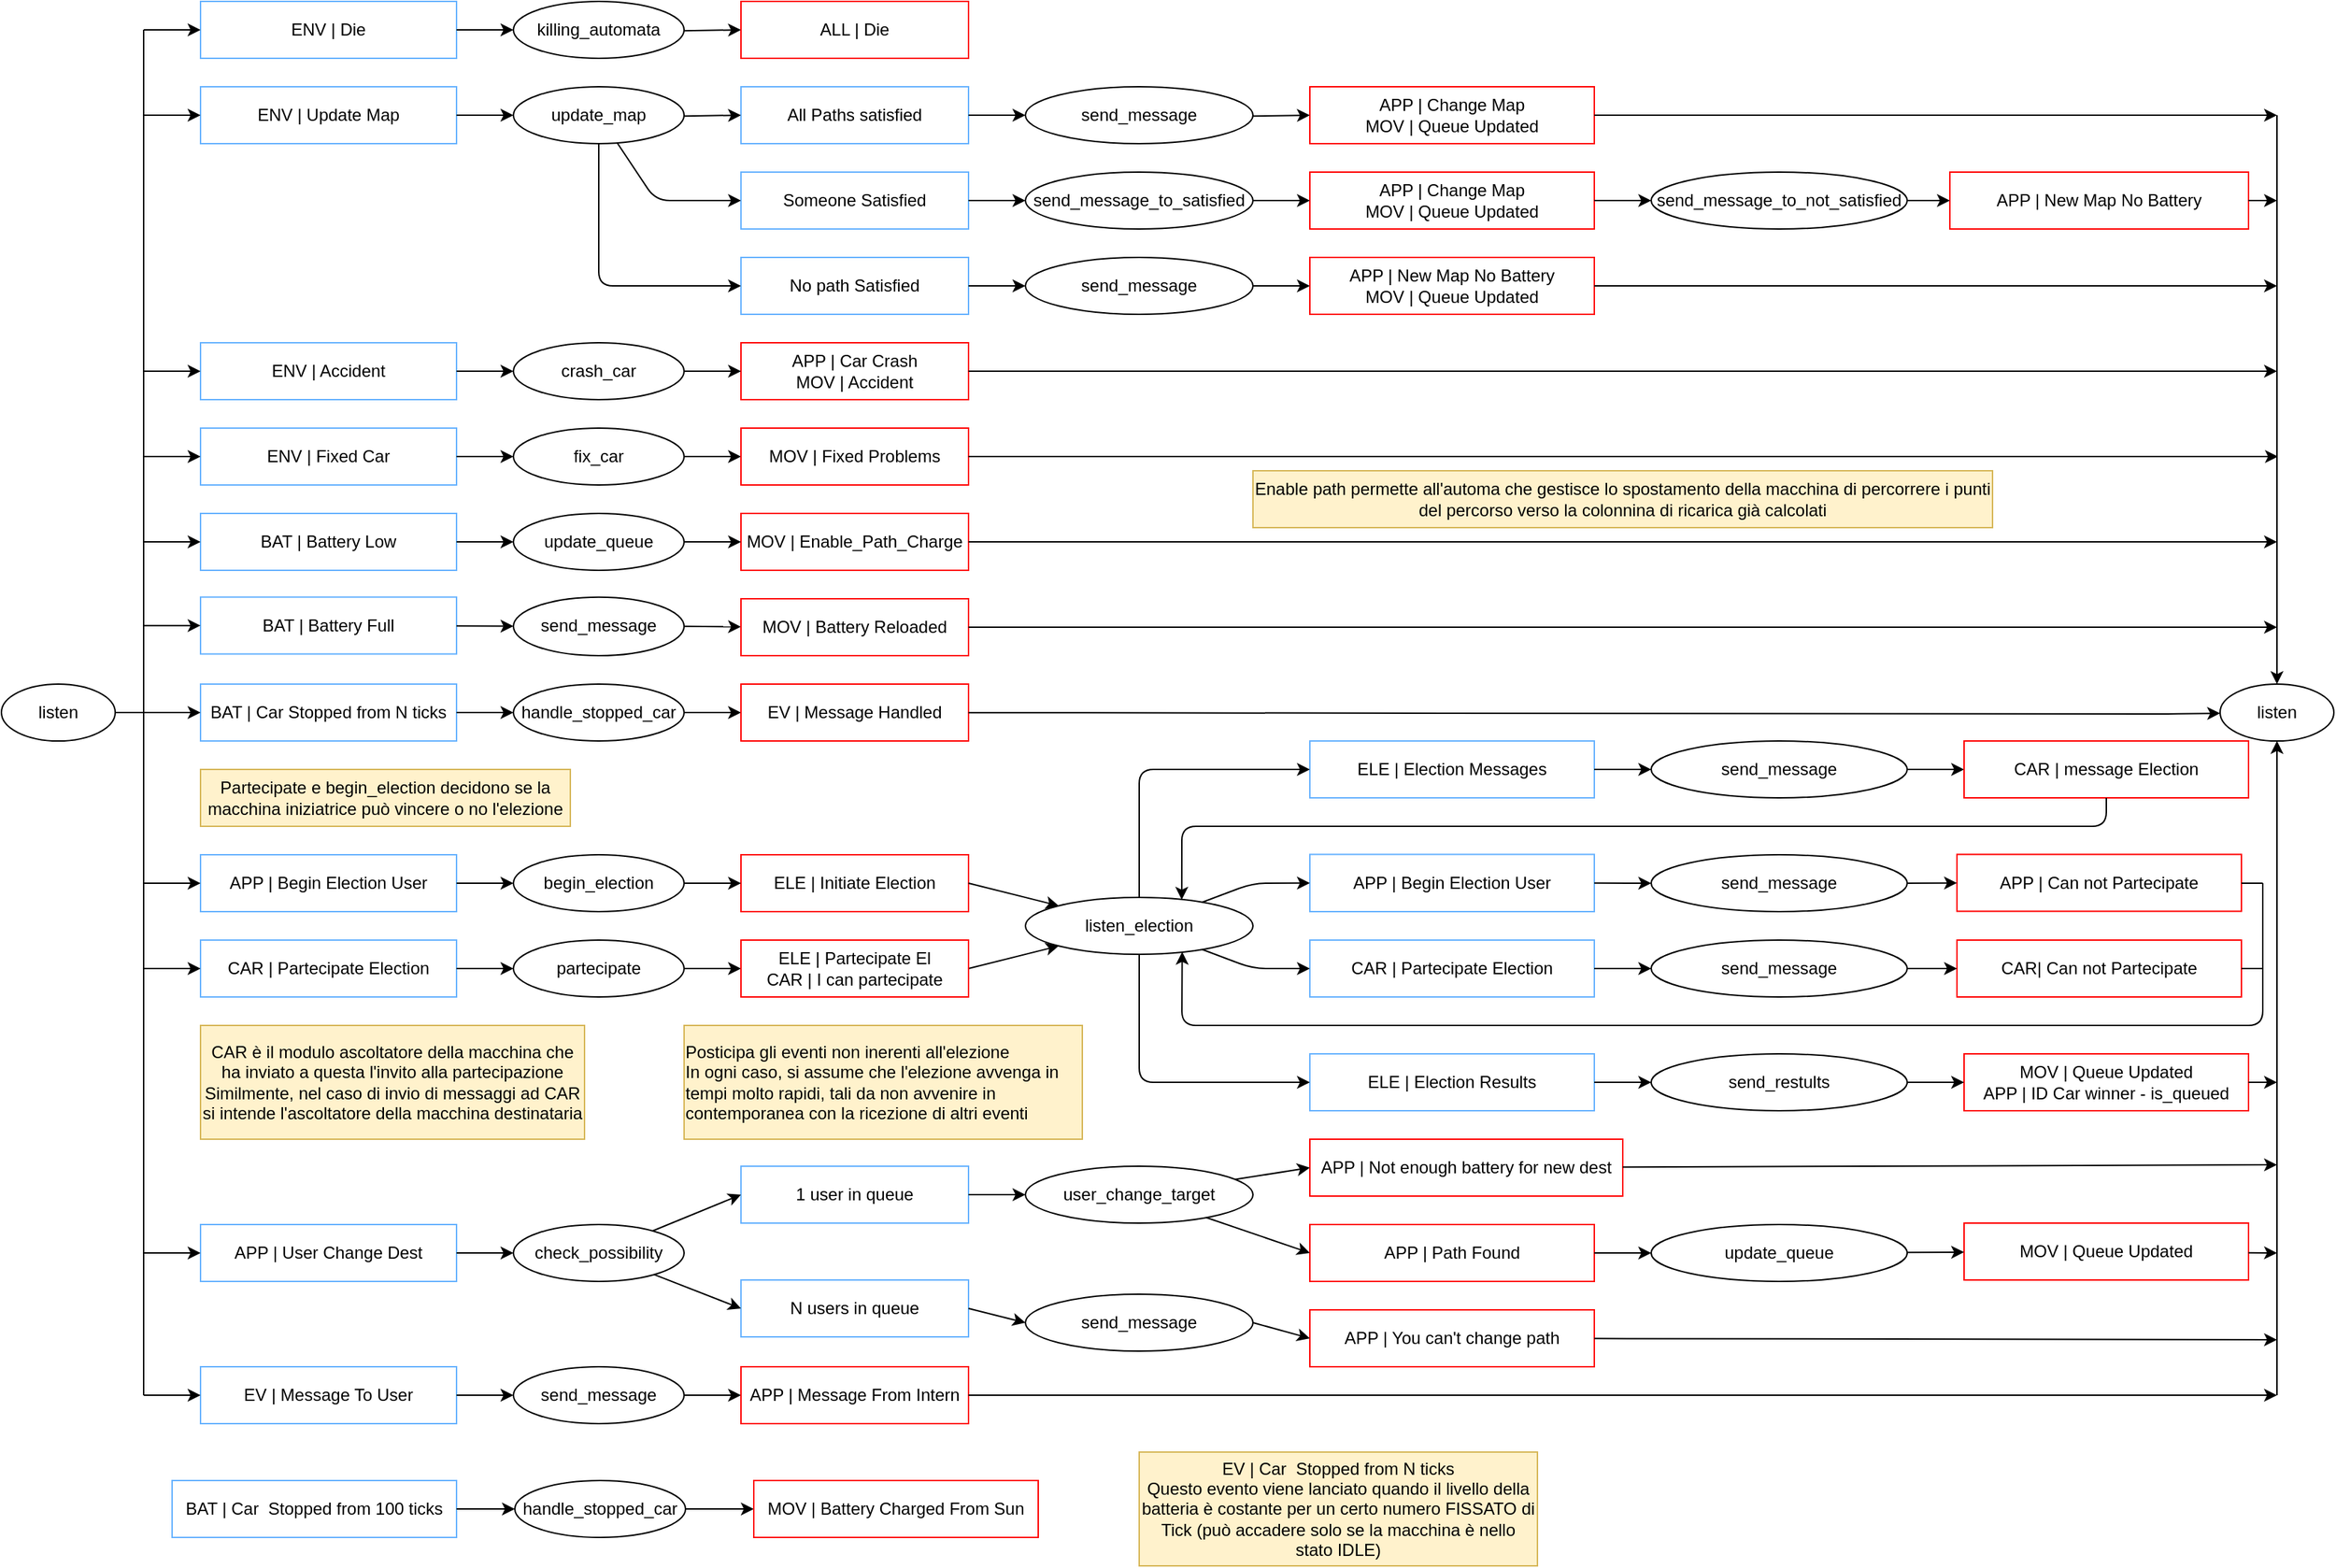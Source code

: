 <mxfile version="12.9.3" type="device"><diagram id="f3ACA4opcLumSq6TaHTf" name="Page-1"><mxGraphModel dx="1422" dy="-347" grid="1" gridSize="10" guides="1" tooltips="1" connect="1" arrows="1" fold="1" page="1" pageScale="1" pageWidth="827" pageHeight="1169" math="0" shadow="0"><root><mxCell id="0"/><mxCell id="1" parent="0"/><mxCell id="0bOw-w-7Zxiew7YeYlX0-1" value="ENV | Die" style="rounded=0;whiteSpace=wrap;html=1;strokeColor=#66B2FF;fillColor=none;" parent="1" vertex="1"><mxGeometry x="140" y="1200" width="180" height="40" as="geometry"/></mxCell><mxCell id="0bOw-w-7Zxiew7YeYlX0-2" value="APP | User Change Dest" style="rounded=0;whiteSpace=wrap;html=1;strokeColor=#66B2FF;fillColor=none;" parent="1" vertex="1"><mxGeometry x="140" y="2060" width="180" height="40" as="geometry"/></mxCell><mxCell id="0bOw-w-7Zxiew7YeYlX0-3" value="ENV&amp;nbsp;| Accident" style="rounded=0;whiteSpace=wrap;html=1;strokeColor=#66B2FF;fillColor=none;" parent="1" vertex="1"><mxGeometry x="140" y="1440" width="180" height="40" as="geometry"/></mxCell><mxCell id="0bOw-w-7Zxiew7YeYlX0-4" value="BAT | Battery Low" style="rounded=0;whiteSpace=wrap;html=1;strokeColor=#66B2FF;fillColor=none;" parent="1" vertex="1"><mxGeometry x="140" y="1560" width="180" height="40" as="geometry"/></mxCell><mxCell id="0bOw-w-7Zxiew7YeYlX0-5" value="BAT | Battery Full" style="rounded=0;whiteSpace=wrap;html=1;strokeColor=#66B2FF;fillColor=none;" parent="1" vertex="1"><mxGeometry x="140" y="1618.82" width="180" height="40" as="geometry"/></mxCell><mxCell id="0bOw-w-7Zxiew7YeYlX0-6" value="ENV | Update Map" style="rounded=0;whiteSpace=wrap;html=1;strokeColor=#66B2FF;fillColor=none;" parent="1" vertex="1"><mxGeometry x="140" y="1260" width="180" height="40" as="geometry"/></mxCell><mxCell id="0bOw-w-7Zxiew7YeYlX0-7" value="APP | Begin Election User" style="rounded=0;whiteSpace=wrap;html=1;strokeColor=#66B2FF;fillColor=none;" parent="1" vertex="1"><mxGeometry x="140" y="1800" width="180" height="40" as="geometry"/></mxCell><mxCell id="0bOw-w-7Zxiew7YeYlX0-8" value="CAR | Partecipate Election" style="rounded=0;whiteSpace=wrap;html=1;strokeColor=#66B2FF;fillColor=none;" parent="1" vertex="1"><mxGeometry x="140" y="1860" width="180" height="40" as="geometry"/></mxCell><mxCell id="0bOw-w-7Zxiew7YeYlX0-9" value="BAT | Car Stopped from N ticks" style="rounded=0;whiteSpace=wrap;html=1;strokeColor=#66B2FF;fillColor=none;align=center;" parent="1" vertex="1"><mxGeometry x="140" y="1680" width="180" height="40" as="geometry"/></mxCell><mxCell id="0bOw-w-7Zxiew7YeYlX0-10" value="ENV | Fixed Car" style="rounded=0;whiteSpace=wrap;html=1;strokeColor=#66B2FF;fillColor=none;" parent="1" vertex="1"><mxGeometry x="140" y="1500" width="180" height="40" as="geometry"/></mxCell><mxCell id="0bOw-w-7Zxiew7YeYlX0-11" value="EV | Message To User" style="rounded=0;whiteSpace=wrap;html=1;strokeColor=#66B2FF;fillColor=none;" parent="1" vertex="1"><mxGeometry x="140" y="2160" width="180" height="40" as="geometry"/></mxCell><mxCell id="0bOw-w-7Zxiew7YeYlX0-12" value="killing_automata" style="ellipse;whiteSpace=wrap;html=1;" parent="1" vertex="1"><mxGeometry x="360" y="1200" width="120" height="40" as="geometry"/></mxCell><mxCell id="0bOw-w-7Zxiew7YeYlX0-13" value="" style="endArrow=classic;html=1;" parent="1" source="0bOw-w-7Zxiew7YeYlX0-12" target="0bOw-w-7Zxiew7YeYlX0-14" edge="1"><mxGeometry width="50" height="50" relative="1" as="geometry"><mxPoint x="520" y="1075" as="sourcePoint"/><mxPoint x="557" y="1045" as="targetPoint"/></mxGeometry></mxCell><mxCell id="0bOw-w-7Zxiew7YeYlX0-14" value="ALL | Die" style="rounded=0;whiteSpace=wrap;html=1;strokeColor=#FF0000;fillColor=none;" parent="1" vertex="1"><mxGeometry x="520" y="1200" width="160" height="40" as="geometry"/></mxCell><mxCell id="0bOw-w-7Zxiew7YeYlX0-15" value="listen" style="ellipse;whiteSpace=wrap;html=1;" parent="1" vertex="1"><mxGeometry y="1680" width="80" height="40" as="geometry"/></mxCell><mxCell id="0bOw-w-7Zxiew7YeYlX0-16" value="" style="endArrow=none;html=1;" parent="1" edge="1"><mxGeometry width="50" height="50" relative="1" as="geometry"><mxPoint x="100" y="2180" as="sourcePoint"/><mxPoint x="100" y="1220" as="targetPoint"/></mxGeometry></mxCell><mxCell id="0bOw-w-7Zxiew7YeYlX0-17" value="" style="endArrow=none;html=1;" parent="1" source="0bOw-w-7Zxiew7YeYlX0-15" edge="1"><mxGeometry width="50" height="50" relative="1" as="geometry"><mxPoint x="90" y="1616" as="sourcePoint"/><mxPoint x="100" y="1700" as="targetPoint"/></mxGeometry></mxCell><mxCell id="0bOw-w-7Zxiew7YeYlX0-18" value="" style="endArrow=classic;html=1;entryX=0;entryY=0.5;entryDx=0;entryDy=0;" parent="1" target="0bOw-w-7Zxiew7YeYlX0-1" edge="1"><mxGeometry width="50" height="50" relative="1" as="geometry"><mxPoint x="100" y="1220" as="sourcePoint"/><mxPoint x="120" y="1170" as="targetPoint"/></mxGeometry></mxCell><mxCell id="0bOw-w-7Zxiew7YeYlX0-19" value="" style="endArrow=classic;html=1;entryX=0;entryY=0.5;entryDx=0;entryDy=0;" parent="1" target="0bOw-w-7Zxiew7YeYlX0-6" edge="1"><mxGeometry width="50" height="50" relative="1" as="geometry"><mxPoint x="100" y="1280" as="sourcePoint"/><mxPoint x="30" y="1290" as="targetPoint"/></mxGeometry></mxCell><mxCell id="0bOw-w-7Zxiew7YeYlX0-20" value="" style="endArrow=classic;html=1;entryX=0;entryY=0.5;entryDx=0;entryDy=0;" parent="1" target="0bOw-w-7Zxiew7YeYlX0-3" edge="1"><mxGeometry width="50" height="50" relative="1" as="geometry"><mxPoint x="100" y="1460" as="sourcePoint"/><mxPoint x="80" y="1490" as="targetPoint"/></mxGeometry></mxCell><mxCell id="0bOw-w-7Zxiew7YeYlX0-21" value="" style="endArrow=classic;html=1;entryX=0;entryY=0.5;entryDx=0;entryDy=0;" parent="1" target="0bOw-w-7Zxiew7YeYlX0-10" edge="1"><mxGeometry width="50" height="50" relative="1" as="geometry"><mxPoint x="100" y="1520" as="sourcePoint"/><mxPoint x="90" y="1510" as="targetPoint"/></mxGeometry></mxCell><mxCell id="0bOw-w-7Zxiew7YeYlX0-22" value="" style="endArrow=classic;html=1;entryX=0;entryY=0.5;entryDx=0;entryDy=0;" parent="1" target="0bOw-w-7Zxiew7YeYlX0-4" edge="1"><mxGeometry width="50" height="50" relative="1" as="geometry"><mxPoint x="100" y="1580" as="sourcePoint"/><mxPoint x="90" y="1550" as="targetPoint"/></mxGeometry></mxCell><mxCell id="0bOw-w-7Zxiew7YeYlX0-23" value="" style="endArrow=classic;html=1;entryX=0;entryY=0.5;entryDx=0;entryDy=0;" parent="1" target="0bOw-w-7Zxiew7YeYlX0-5" edge="1"><mxGeometry width="50" height="50" relative="1" as="geometry"><mxPoint x="100" y="1638.82" as="sourcePoint"/><mxPoint x="80" y="1698.82" as="targetPoint"/></mxGeometry></mxCell><mxCell id="0bOw-w-7Zxiew7YeYlX0-24" value="" style="endArrow=classic;html=1;entryX=0;entryY=0.5;entryDx=0;entryDy=0;" parent="1" target="0bOw-w-7Zxiew7YeYlX0-9" edge="1"><mxGeometry width="50" height="50" relative="1" as="geometry"><mxPoint x="100" y="1700" as="sourcePoint"/><mxPoint x="140" y="1688.82" as="targetPoint"/></mxGeometry></mxCell><mxCell id="0bOw-w-7Zxiew7YeYlX0-28" value="" style="endArrow=classic;html=1;entryX=0;entryY=0.5;entryDx=0;entryDy=0;" parent="1" target="0bOw-w-7Zxiew7YeYlX0-11" edge="1"><mxGeometry width="50" height="50" relative="1" as="geometry"><mxPoint x="100" y="2180" as="sourcePoint"/><mxPoint x="80" y="2180" as="targetPoint"/></mxGeometry></mxCell><mxCell id="0bOw-w-7Zxiew7YeYlX0-29" value="" style="endArrow=classic;html=1;entryX=0;entryY=0.5;entryDx=0;entryDy=0;" parent="1" source="0bOw-w-7Zxiew7YeYlX0-1" target="0bOw-w-7Zxiew7YeYlX0-12" edge="1"><mxGeometry width="50" height="50" relative="1" as="geometry"><mxPoint x="370" y="1180" as="sourcePoint"/><mxPoint x="420" y="1130" as="targetPoint"/></mxGeometry></mxCell><mxCell id="0bOw-w-7Zxiew7YeYlX0-31" value="" style="endArrow=classic;html=1;" parent="1" source="0bOw-w-7Zxiew7YeYlX0-6" target="0bOw-w-7Zxiew7YeYlX0-32" edge="1"><mxGeometry width="50" height="50" relative="1" as="geometry"><mxPoint x="987.529" y="1430" as="sourcePoint"/><mxPoint x="1399.5" y="1334.38" as="targetPoint"/></mxGeometry></mxCell><mxCell id="0bOw-w-7Zxiew7YeYlX0-32" value="update_map" style="ellipse;whiteSpace=wrap;html=1;" parent="1" vertex="1"><mxGeometry x="360" y="1260" width="120" height="40" as="geometry"/></mxCell><mxCell id="0bOw-w-7Zxiew7YeYlX0-35" value="APP | Change Map&lt;br&gt;MOV | Queue Updated" style="rounded=0;whiteSpace=wrap;html=1;fillColor=none;strokeColor=#FF0000;" parent="1" vertex="1"><mxGeometry x="920" y="1260" width="200" height="40" as="geometry"/></mxCell><mxCell id="0bOw-w-7Zxiew7YeYlX0-36" value="APP | New Map No Battery&lt;br&gt;MOV | Queue Updated" style="rounded=0;whiteSpace=wrap;html=1;fillColor=none;strokeColor=#FF0000;" parent="1" vertex="1"><mxGeometry x="920" y="1380" width="200" height="40" as="geometry"/></mxCell><mxCell id="0bOw-w-7Zxiew7YeYlX0-37" value="All Paths satisfied" style="rounded=0;whiteSpace=wrap;html=1;strokeColor=#66B2FF;fillColor=none;" parent="1" vertex="1"><mxGeometry x="520" y="1260" width="160" height="40" as="geometry"/></mxCell><mxCell id="0bOw-w-7Zxiew7YeYlX0-38" value="send_message" style="ellipse;whiteSpace=wrap;html=1;" parent="1" vertex="1"><mxGeometry x="720" y="1260" width="160" height="40" as="geometry"/></mxCell><mxCell id="0bOw-w-7Zxiew7YeYlX0-40" value="" style="endArrow=classic;html=1;" parent="1" source="0bOw-w-7Zxiew7YeYlX0-32" target="0bOw-w-7Zxiew7YeYlX0-37" edge="1"><mxGeometry width="50" height="50" relative="1" as="geometry"><mxPoint x="990" y="1630" as="sourcePoint"/><mxPoint x="1040" y="1580" as="targetPoint"/></mxGeometry></mxCell><mxCell id="0bOw-w-7Zxiew7YeYlX0-41" value="" style="endArrow=classic;html=1;" parent="1" source="0bOw-w-7Zxiew7YeYlX0-37" target="0bOw-w-7Zxiew7YeYlX0-38" edge="1"><mxGeometry width="50" height="50" relative="1" as="geometry"><mxPoint x="890" y="1680" as="sourcePoint"/><mxPoint x="720" y="1280" as="targetPoint"/></mxGeometry></mxCell><mxCell id="0bOw-w-7Zxiew7YeYlX0-42" value="" style="endArrow=classic;html=1;" parent="1" source="0bOw-w-7Zxiew7YeYlX0-38" target="0bOw-w-7Zxiew7YeYlX0-35" edge="1"><mxGeometry width="50" height="50" relative="1" as="geometry"><mxPoint x="880" y="1710" as="sourcePoint"/><mxPoint x="930" y="1660" as="targetPoint"/></mxGeometry></mxCell><mxCell id="0bOw-w-7Zxiew7YeYlX0-43" value="" style="endArrow=classic;html=1;" parent="1" source="0bOw-w-7Zxiew7YeYlX0-35" edge="1"><mxGeometry width="50" height="50" relative="1" as="geometry"><mxPoint x="790" y="1850" as="sourcePoint"/><mxPoint x="1600" y="1280" as="targetPoint"/></mxGeometry></mxCell><mxCell id="0bOw-w-7Zxiew7YeYlX0-44" value="Someone Satisfied" style="rounded=0;whiteSpace=wrap;html=1;strokeColor=#66B2FF;fillColor=none;" parent="1" vertex="1"><mxGeometry x="520" y="1320" width="160" height="40" as="geometry"/></mxCell><mxCell id="0bOw-w-7Zxiew7YeYlX0-45" value="No path Satisfied" style="rounded=0;whiteSpace=wrap;html=1;strokeColor=#66B2FF;fillColor=none;" parent="1" vertex="1"><mxGeometry x="520" y="1380" width="160" height="40" as="geometry"/></mxCell><mxCell id="0bOw-w-7Zxiew7YeYlX0-46" value="" style="endArrow=classic;html=1;" parent="1" source="0bOw-w-7Zxiew7YeYlX0-32" target="0bOw-w-7Zxiew7YeYlX0-45" edge="1"><mxGeometry width="50" height="50" relative="1" as="geometry"><mxPoint x="1120" y="1670" as="sourcePoint"/><mxPoint x="1170" y="1620" as="targetPoint"/><Array as="points"><mxPoint x="420" y="1400"/></Array></mxGeometry></mxCell><mxCell id="0bOw-w-7Zxiew7YeYlX0-47" value="send_message" style="ellipse;whiteSpace=wrap;html=1;" parent="1" vertex="1"><mxGeometry x="720" y="1380" width="160" height="40" as="geometry"/></mxCell><mxCell id="0bOw-w-7Zxiew7YeYlX0-48" value="" style="endArrow=classic;html=1;" parent="1" source="0bOw-w-7Zxiew7YeYlX0-45" target="0bOw-w-7Zxiew7YeYlX0-47" edge="1"><mxGeometry width="50" height="50" relative="1" as="geometry"><mxPoint x="1030" y="1740" as="sourcePoint"/><mxPoint x="720" y="1400" as="targetPoint"/></mxGeometry></mxCell><mxCell id="0bOw-w-7Zxiew7YeYlX0-49" value="" style="endArrow=classic;html=1;" parent="1" source="0bOw-w-7Zxiew7YeYlX0-47" target="0bOw-w-7Zxiew7YeYlX0-36" edge="1"><mxGeometry width="50" height="50" relative="1" as="geometry"><mxPoint x="980" y="1760" as="sourcePoint"/><mxPoint x="1030" y="1710" as="targetPoint"/></mxGeometry></mxCell><mxCell id="0bOw-w-7Zxiew7YeYlX0-53" value="" style="endArrow=classic;html=1;" parent="1" source="0bOw-w-7Zxiew7YeYlX0-32" target="0bOw-w-7Zxiew7YeYlX0-44" edge="1"><mxGeometry width="50" height="50" relative="1" as="geometry"><mxPoint x="920" y="1700" as="sourcePoint"/><mxPoint x="970" y="1650" as="targetPoint"/><Array as="points"><mxPoint x="460" y="1340"/></Array></mxGeometry></mxCell><mxCell id="0bOw-w-7Zxiew7YeYlX0-54" value="" style="endArrow=classic;html=1;" parent="1" source="0bOw-w-7Zxiew7YeYlX0-44" target="0bOw-w-7Zxiew7YeYlX0-55" edge="1"><mxGeometry width="50" height="50" relative="1" as="geometry"><mxPoint x="890" y="1780" as="sourcePoint"/><mxPoint x="720" y="1340" as="targetPoint"/></mxGeometry></mxCell><mxCell id="0bOw-w-7Zxiew7YeYlX0-55" value="send_message_to_satisfied" style="ellipse;whiteSpace=wrap;html=1;" parent="1" vertex="1"><mxGeometry x="720" y="1320" width="160" height="40" as="geometry"/></mxCell><mxCell id="0bOw-w-7Zxiew7YeYlX0-56" value="APP | Change Map&lt;br&gt;MOV | Queue Updated" style="rounded=0;whiteSpace=wrap;html=1;fillColor=none;strokeColor=#FF0000;" parent="1" vertex="1"><mxGeometry x="920" y="1320" width="200" height="40" as="geometry"/></mxCell><mxCell id="0bOw-w-7Zxiew7YeYlX0-57" value="" style="endArrow=classic;html=1;" parent="1" source="0bOw-w-7Zxiew7YeYlX0-55" target="0bOw-w-7Zxiew7YeYlX0-56" edge="1"><mxGeometry width="50" height="50" relative="1" as="geometry"><mxPoint x="930" y="1800" as="sourcePoint"/><mxPoint x="812.143" y="1760" as="targetPoint"/></mxGeometry></mxCell><mxCell id="0bOw-w-7Zxiew7YeYlX0-58" value="APP | New Map No Battery" style="rounded=0;whiteSpace=wrap;html=1;fillColor=none;strokeColor=#FF0000;" parent="1" vertex="1"><mxGeometry x="1370" y="1320" width="210" height="40" as="geometry"/></mxCell><mxCell id="0bOw-w-7Zxiew7YeYlX0-59" value="" style="endArrow=classic;html=1;" parent="1" source="0bOw-w-7Zxiew7YeYlX0-58" edge="1"><mxGeometry width="50" height="50" relative="1" as="geometry"><mxPoint x="970" y="1930" as="sourcePoint"/><mxPoint x="1600" y="1340" as="targetPoint"/></mxGeometry></mxCell><mxCell id="0bOw-w-7Zxiew7YeYlX0-60" value="send_message_to_not_satisfied" style="ellipse;whiteSpace=wrap;html=1;" parent="1" vertex="1"><mxGeometry x="1160" y="1320" width="180" height="40" as="geometry"/></mxCell><mxCell id="0bOw-w-7Zxiew7YeYlX0-61" value="" style="endArrow=classic;html=1;" parent="1" source="0bOw-w-7Zxiew7YeYlX0-56" target="0bOw-w-7Zxiew7YeYlX0-60" edge="1"><mxGeometry width="50" height="50" relative="1" as="geometry"><mxPoint x="920" y="1840" as="sourcePoint"/><mxPoint x="970" y="1790" as="targetPoint"/></mxGeometry></mxCell><mxCell id="0bOw-w-7Zxiew7YeYlX0-62" value="" style="endArrow=classic;html=1;" parent="1" source="0bOw-w-7Zxiew7YeYlX0-60" target="0bOw-w-7Zxiew7YeYlX0-58" edge="1"><mxGeometry width="50" height="50" relative="1" as="geometry"><mxPoint x="820" y="1890" as="sourcePoint"/><mxPoint x="870" y="1840" as="targetPoint"/></mxGeometry></mxCell><mxCell id="0bOw-w-7Zxiew7YeYlX0-65" value="listen" style="ellipse;whiteSpace=wrap;html=1;" parent="1" vertex="1"><mxGeometry x="1560" y="1680" width="80" height="40" as="geometry"/></mxCell><mxCell id="0bOw-w-7Zxiew7YeYlX0-67" value="" style="endArrow=classic;html=1;" parent="1" target="0bOw-w-7Zxiew7YeYlX0-65" edge="1"><mxGeometry width="50" height="50" relative="1" as="geometry"><mxPoint x="1600" y="1280" as="sourcePoint"/><mxPoint x="1660" y="1366" as="targetPoint"/></mxGeometry></mxCell><mxCell id="0bOw-w-7Zxiew7YeYlX0-72" value="crash_car" style="ellipse;whiteSpace=wrap;html=1;" parent="1" vertex="1"><mxGeometry x="360" y="1440" width="120" height="40" as="geometry"/></mxCell><mxCell id="0bOw-w-7Zxiew7YeYlX0-73" value="APP | Car Crash&lt;br&gt;MOV | Accident" style="rounded=0;whiteSpace=wrap;html=1;strokeColor=#FF0000;fillColor=none;" parent="1" vertex="1"><mxGeometry x="520" y="1440" width="160" height="40" as="geometry"/></mxCell><mxCell id="0bOw-w-7Zxiew7YeYlX0-74" value="" style="endArrow=classic;html=1;" parent="1" source="0bOw-w-7Zxiew7YeYlX0-72" target="0bOw-w-7Zxiew7YeYlX0-73" edge="1"><mxGeometry width="50" height="50" relative="1" as="geometry"><mxPoint x="839" y="1620" as="sourcePoint"/><mxPoint x="889" y="1570" as="targetPoint"/></mxGeometry></mxCell><mxCell id="0bOw-w-7Zxiew7YeYlX0-75" value="" style="endArrow=classic;html=1;entryX=0;entryY=0.5;entryDx=0;entryDy=0;" parent="1" source="0bOw-w-7Zxiew7YeYlX0-3" target="0bOw-w-7Zxiew7YeYlX0-72" edge="1"><mxGeometry width="50" height="50" relative="1" as="geometry"><mxPoint x="420" y="1550" as="sourcePoint"/><mxPoint x="470" y="1500" as="targetPoint"/></mxGeometry></mxCell><mxCell id="0bOw-w-7Zxiew7YeYlX0-77" value="fix_car" style="ellipse;whiteSpace=wrap;html=1;" parent="1" vertex="1"><mxGeometry x="360" y="1500" width="120" height="40" as="geometry"/></mxCell><mxCell id="0bOw-w-7Zxiew7YeYlX0-78" value="" style="endArrow=classic;html=1;" parent="1" source="0bOw-w-7Zxiew7YeYlX0-77" target="0bOw-w-7Zxiew7YeYlX0-79" edge="1"><mxGeometry width="50" height="50" relative="1" as="geometry"><mxPoint x="1060" y="1621.25" as="sourcePoint"/><mxPoint x="1050" y="1571.25" as="targetPoint"/></mxGeometry></mxCell><mxCell id="0bOw-w-7Zxiew7YeYlX0-79" value="MOV | Fixed Problems" style="rounded=0;whiteSpace=wrap;html=1;strokeColor=#FF0000;fillColor=none;" parent="1" vertex="1"><mxGeometry x="520" y="1500" width="160" height="40" as="geometry"/></mxCell><mxCell id="0bOw-w-7Zxiew7YeYlX0-80" value="" style="endArrow=classic;html=1;" parent="1" source="0bOw-w-7Zxiew7YeYlX0-10" target="0bOw-w-7Zxiew7YeYlX0-77" edge="1"><mxGeometry width="50" height="50" relative="1" as="geometry"><mxPoint x="420" y="1660" as="sourcePoint"/><mxPoint x="470" y="1610" as="targetPoint"/></mxGeometry></mxCell><mxCell id="0bOw-w-7Zxiew7YeYlX0-81" value="" style="endArrow=classic;html=1;" parent="1" source="0bOw-w-7Zxiew7YeYlX0-79" edge="1"><mxGeometry width="50" height="50" relative="1" as="geometry"><mxPoint x="910" y="1570" as="sourcePoint"/><mxPoint x="1600.69" y="1520" as="targetPoint"/></mxGeometry></mxCell><mxCell id="0bOw-w-7Zxiew7YeYlX0-82" value="send_message" style="ellipse;whiteSpace=wrap;html=1;" parent="1" vertex="1"><mxGeometry x="360" y="1618.82" width="120" height="41.18" as="geometry"/></mxCell><mxCell id="0bOw-w-7Zxiew7YeYlX0-83" value="" style="endArrow=classic;html=1;" parent="1" source="0bOw-w-7Zxiew7YeYlX0-82" target="0bOw-w-7Zxiew7YeYlX0-84" edge="1"><mxGeometry width="50" height="50" relative="1" as="geometry"><mxPoint x="700" y="1740" as="sourcePoint"/><mxPoint x="720" y="1705" as="targetPoint"/></mxGeometry></mxCell><mxCell id="0bOw-w-7Zxiew7YeYlX0-84" value="MOV | Battery Reloaded" style="rounded=0;whiteSpace=wrap;html=1;strokeColor=#FF0000;fillColor=none;" parent="1" vertex="1"><mxGeometry x="520" y="1620" width="160" height="40" as="geometry"/></mxCell><mxCell id="0bOw-w-7Zxiew7YeYlX0-85" value="handle_stopped_car" style="ellipse;whiteSpace=wrap;html=1;" parent="1" vertex="1"><mxGeometry x="360" y="1680" width="120" height="40" as="geometry"/></mxCell><mxCell id="0bOw-w-7Zxiew7YeYlX0-86" value="" style="endArrow=classic;html=1;" parent="1" source="0bOw-w-7Zxiew7YeYlX0-85" target="0bOw-w-7Zxiew7YeYlX0-87" edge="1"><mxGeometry width="50" height="50" relative="1" as="geometry"><mxPoint x="730" y="1820" as="sourcePoint"/><mxPoint x="710" y="1770" as="targetPoint"/></mxGeometry></mxCell><mxCell id="0bOw-w-7Zxiew7YeYlX0-87" value="EV | Message Handled" style="rounded=0;whiteSpace=wrap;html=1;strokeColor=#FF0000;fillColor=none;" parent="1" vertex="1"><mxGeometry x="520" y="1680" width="160" height="40" as="geometry"/></mxCell><mxCell id="0bOw-w-7Zxiew7YeYlX0-88" value="update_queue" style="ellipse;whiteSpace=wrap;html=1;" parent="1" vertex="1"><mxGeometry x="360" y="1560" width="120" height="40" as="geometry"/></mxCell><mxCell id="0bOw-w-7Zxiew7YeYlX0-89" value="MOV | Enable_Path_Charge" style="rounded=0;whiteSpace=wrap;html=1;strokeColor=#FF0000;fillColor=none;" parent="1" vertex="1"><mxGeometry x="520" y="1560" width="160" height="40" as="geometry"/></mxCell><mxCell id="0bOw-w-7Zxiew7YeYlX0-90" value="" style="endArrow=classic;html=1;" parent="1" source="0bOw-w-7Zxiew7YeYlX0-88" target="0bOw-w-7Zxiew7YeYlX0-89" edge="1"><mxGeometry width="50" height="50" relative="1" as="geometry"><mxPoint x="850" y="2120" as="sourcePoint"/><mxPoint x="900" y="2070" as="targetPoint"/></mxGeometry></mxCell><mxCell id="0bOw-w-7Zxiew7YeYlX0-91" value="&lt;span style=&quot;text-align: left ; white-space: normal&quot;&gt;Enable path permette all'automa che gestisce lo spostamento della macchina di percorrere i punti del percorso verso la colonnina di ricarica già calcolati&lt;/span&gt;" style="rounded=0;whiteSpace=wrap;html=1;fillColor=#fff2cc;strokeColor=#d6b656;" parent="1" vertex="1"><mxGeometry x="880" y="1530" width="520" height="40" as="geometry"/></mxCell><mxCell id="0bOw-w-7Zxiew7YeYlX0-93" value="" style="endArrow=classic;html=1;" parent="1" source="0bOw-w-7Zxiew7YeYlX0-89" edge="1"><mxGeometry width="50" height="50" relative="1" as="geometry"><mxPoint x="760" y="1640" as="sourcePoint"/><mxPoint x="1600" y="1580" as="targetPoint"/></mxGeometry></mxCell><mxCell id="0bOw-w-7Zxiew7YeYlX0-94" value="" style="endArrow=classic;html=1;" parent="1" source="0bOw-w-7Zxiew7YeYlX0-84" edge="1"><mxGeometry width="50" height="50" relative="1" as="geometry"><mxPoint x="1080" y="1660" as="sourcePoint"/><mxPoint x="1600" y="1640" as="targetPoint"/></mxGeometry></mxCell><mxCell id="0bOw-w-7Zxiew7YeYlX0-95" value="" style="endArrow=classic;html=1;" parent="1" source="0bOw-w-7Zxiew7YeYlX0-87" target="0bOw-w-7Zxiew7YeYlX0-65" edge="1"><mxGeometry width="50" height="50" relative="1" as="geometry"><mxPoint x="1030" y="1750" as="sourcePoint"/><mxPoint x="1490" y="1700" as="targetPoint"/><Array as="points"><mxPoint x="1520" y="1701"/></Array></mxGeometry></mxCell><mxCell id="0bOw-w-7Zxiew7YeYlX0-96" value="" style="endArrow=classic;html=1;" parent="1" source="0bOw-w-7Zxiew7YeYlX0-9" target="0bOw-w-7Zxiew7YeYlX0-85" edge="1"><mxGeometry width="50" height="50" relative="1" as="geometry"><mxPoint x="370" y="1800" as="sourcePoint"/><mxPoint x="420" y="1750" as="targetPoint"/></mxGeometry></mxCell><mxCell id="0bOw-w-7Zxiew7YeYlX0-97" value="" style="endArrow=classic;html=1;" parent="1" source="0bOw-w-7Zxiew7YeYlX0-5" target="0bOw-w-7Zxiew7YeYlX0-82" edge="1"><mxGeometry width="50" height="50" relative="1" as="geometry"><mxPoint x="350" y="1800" as="sourcePoint"/><mxPoint x="400" y="1750" as="targetPoint"/></mxGeometry></mxCell><mxCell id="0bOw-w-7Zxiew7YeYlX0-98" value="" style="endArrow=classic;html=1;" parent="1" source="0bOw-w-7Zxiew7YeYlX0-4" target="0bOw-w-7Zxiew7YeYlX0-88" edge="1"><mxGeometry width="50" height="50" relative="1" as="geometry"><mxPoint x="470" y="1820" as="sourcePoint"/><mxPoint x="520" y="1770" as="targetPoint"/></mxGeometry></mxCell><mxCell id="0bOw-w-7Zxiew7YeYlX0-100" value="send_message" style="ellipse;whiteSpace=wrap;html=1;" parent="1" vertex="1"><mxGeometry x="360" y="2160" width="120" height="40" as="geometry"/></mxCell><mxCell id="0bOw-w-7Zxiew7YeYlX0-102" value="" style="endArrow=classic;html=1;" parent="1" source="0bOw-w-7Zxiew7YeYlX0-100" target="0bOw-w-7Zxiew7YeYlX0-103" edge="1"><mxGeometry width="50" height="50" relative="1" as="geometry"><mxPoint x="541" y="2269" as="sourcePoint"/><mxPoint x="591" y="2219" as="targetPoint"/></mxGeometry></mxCell><mxCell id="0bOw-w-7Zxiew7YeYlX0-103" value="APP | Message From Intern" style="rounded=0;whiteSpace=wrap;html=1;fillColor=none;strokeColor=#FF0000;" parent="1" vertex="1"><mxGeometry x="520" y="2160" width="160" height="40" as="geometry"/></mxCell><mxCell id="0bOw-w-7Zxiew7YeYlX0-104" value="" style="endArrow=classic;html=1;" parent="1" source="0bOw-w-7Zxiew7YeYlX0-11" target="0bOw-w-7Zxiew7YeYlX0-100" edge="1"><mxGeometry width="50" height="50" relative="1" as="geometry"><mxPoint x="390" y="2160" as="sourcePoint"/><mxPoint x="440" y="2110" as="targetPoint"/></mxGeometry></mxCell><mxCell id="0bOw-w-7Zxiew7YeYlX0-107" value="" style="endArrow=classic;html=1;" parent="1" source="0bOw-w-7Zxiew7YeYlX0-103" edge="1"><mxGeometry width="50" height="50" relative="1" as="geometry"><mxPoint x="810" y="2239" as="sourcePoint"/><mxPoint x="1600" y="2180" as="targetPoint"/></mxGeometry></mxCell><mxCell id="0bOw-w-7Zxiew7YeYlX0-108" value="" style="endArrow=classic;html=1;" parent="1" target="0bOw-w-7Zxiew7YeYlX0-65" edge="1"><mxGeometry width="50" height="50" relative="1" as="geometry"><mxPoint x="1600" y="2180" as="sourcePoint"/><mxPoint x="1620" y="2086" as="targetPoint"/></mxGeometry></mxCell><mxCell id="0bOw-w-7Zxiew7YeYlX0-111" value="ELE | Election Results" style="rounded=0;whiteSpace=wrap;html=1;strokeColor=#66B2FF;fillColor=none;" parent="1" vertex="1"><mxGeometry x="920" y="1940" width="200" height="40" as="geometry"/></mxCell><mxCell id="0bOw-w-7Zxiew7YeYlX0-112" value="send_restults" style="ellipse;whiteSpace=wrap;html=1;" parent="1" vertex="1"><mxGeometry x="1160" y="1940" width="180" height="40" as="geometry"/></mxCell><mxCell id="0bOw-w-7Zxiew7YeYlX0-113" value="MOV | Queue Updated&lt;br&gt;APP | ID Car winner - is_queued" style="rounded=0;whiteSpace=wrap;html=1;strokeColor=#FF0000;fillColor=none;" parent="1" vertex="1"><mxGeometry x="1380" y="1940" width="200" height="40" as="geometry"/></mxCell><mxCell id="0bOw-w-7Zxiew7YeYlX0-114" value="" style="endArrow=classic;html=1;entryX=0;entryY=0.5;entryDx=0;entryDy=0;" parent="1" source="0bOw-w-7Zxiew7YeYlX0-112" target="0bOw-w-7Zxiew7YeYlX0-113" edge="1"><mxGeometry width="50" height="50" relative="1" as="geometry"><mxPoint x="1036" y="1970" as="sourcePoint"/><mxPoint x="1080" y="1960.0" as="targetPoint"/></mxGeometry></mxCell><mxCell id="0bOw-w-7Zxiew7YeYlX0-116" value="" style="endArrow=classic;html=1;" parent="1" source="0bOw-w-7Zxiew7YeYlX0-111" target="0bOw-w-7Zxiew7YeYlX0-112" edge="1"><mxGeometry width="50" height="50" relative="1" as="geometry"><mxPoint x="966" y="1910" as="sourcePoint"/><mxPoint x="1016" y="1860" as="targetPoint"/></mxGeometry></mxCell><mxCell id="0bOw-w-7Zxiew7YeYlX0-117" value="ELE | Initiate Election" style="rounded=0;whiteSpace=wrap;html=1;strokeColor=#FF0000;" parent="1" vertex="1"><mxGeometry x="520" y="1800" width="160" height="40" as="geometry"/></mxCell><mxCell id="0bOw-w-7Zxiew7YeYlX0-118" value="begin_election" style="ellipse;whiteSpace=wrap;html=1;" parent="1" vertex="1"><mxGeometry x="360" y="1800" width="120" height="40" as="geometry"/></mxCell><mxCell id="0bOw-w-7Zxiew7YeYlX0-119" value="" style="endArrow=classic;html=1;" parent="1" source="0bOw-w-7Zxiew7YeYlX0-118" target="0bOw-w-7Zxiew7YeYlX0-117" edge="1"><mxGeometry width="50" height="50" relative="1" as="geometry"><mxPoint x="505.972" y="2648.746" as="sourcePoint"/><mxPoint x="1046" y="2767" as="targetPoint"/></mxGeometry></mxCell><mxCell id="0bOw-w-7Zxiew7YeYlX0-121" value="partecipate" style="ellipse;whiteSpace=wrap;html=1;strokeColor=#000000;fillColor=#ffffff;" parent="1" vertex="1"><mxGeometry x="360" y="1860" width="120" height="40" as="geometry"/></mxCell><mxCell id="0bOw-w-7Zxiew7YeYlX0-124" value="" style="endArrow=classic;html=1;" parent="1" source="0bOw-w-7Zxiew7YeYlX0-121" target="0bOw-w-7Zxiew7YeYlX0-122" edge="1"><mxGeometry width="50" height="50" relative="1" as="geometry"><mxPoint x="906" y="2947" as="sourcePoint"/><mxPoint x="956" y="2897" as="targetPoint"/></mxGeometry></mxCell><mxCell id="0bOw-w-7Zxiew7YeYlX0-127" value="" style="endArrow=classic;html=1;exitX=1;exitY=0.5;exitDx=0;exitDy=0;" parent="1" source="0bOw-w-7Zxiew7YeYlX0-122" target="0bOw-w-7Zxiew7YeYlX0-133" edge="1"><mxGeometry width="50" height="50" relative="1" as="geometry"><mxPoint x="680" y="1870" as="sourcePoint"/><mxPoint x="740" y="1870" as="targetPoint"/></mxGeometry></mxCell><mxCell id="0bOw-w-7Zxiew7YeYlX0-129" value="ELE | Election Messages" style="rounded=0;whiteSpace=wrap;html=1;strokeColor=#66B2FF;fillColor=none;" parent="1" vertex="1"><mxGeometry x="920" y="1720" width="200" height="40" as="geometry"/></mxCell><mxCell id="0bOw-w-7Zxiew7YeYlX0-130" value="" style="endArrow=classic;html=1;" parent="1" source="0bOw-w-7Zxiew7YeYlX0-129" target="0bOw-w-7Zxiew7YeYlX0-135" edge="1"><mxGeometry width="50" height="50" relative="1" as="geometry"><mxPoint x="1149" y="1812" as="sourcePoint"/><mxPoint x="1080.021" y="1744.244" as="targetPoint"/></mxGeometry></mxCell><mxCell id="0bOw-w-7Zxiew7YeYlX0-131" value="" style="endArrow=classic;html=1;" parent="1" source="0bOw-w-7Zxiew7YeYlX0-135" target="0bOw-w-7Zxiew7YeYlX0-132" edge="1"><mxGeometry width="50" height="50" relative="1" as="geometry"><mxPoint x="1279" y="1747" as="sourcePoint"/><mxPoint x="1449" y="1762" as="targetPoint"/></mxGeometry></mxCell><mxCell id="0bOw-w-7Zxiew7YeYlX0-132" value="CAR | message Election" style="rounded=0;whiteSpace=wrap;html=1;strokeColor=#FF0000;fillColor=none;" parent="1" vertex="1"><mxGeometry x="1380" y="1720" width="200" height="40" as="geometry"/></mxCell><mxCell id="0bOw-w-7Zxiew7YeYlX0-133" value="listen_election" style="ellipse;whiteSpace=wrap;html=1;" parent="1" vertex="1"><mxGeometry x="720" y="1830" width="160" height="40" as="geometry"/></mxCell><mxCell id="0bOw-w-7Zxiew7YeYlX0-134" value="" style="endArrow=classic;html=1;" parent="1" source="0bOw-w-7Zxiew7YeYlX0-133" target="0bOw-w-7Zxiew7YeYlX0-111" edge="1"><mxGeometry width="50" height="50" relative="1" as="geometry"><mxPoint x="846" y="2837" as="sourcePoint"/><mxPoint x="896" y="2787" as="targetPoint"/><Array as="points"><mxPoint x="800" y="1960"/></Array></mxGeometry></mxCell><mxCell id="0bOw-w-7Zxiew7YeYlX0-135" value="send_message" style="ellipse;whiteSpace=wrap;html=1;" parent="1" vertex="1"><mxGeometry x="1160" y="1720" width="180" height="40" as="geometry"/></mxCell><mxCell id="0bOw-w-7Zxiew7YeYlX0-136" value="" style="endArrow=classic;html=1;" parent="1" source="0bOw-w-7Zxiew7YeYlX0-133" target="0bOw-w-7Zxiew7YeYlX0-129" edge="1"><mxGeometry width="50" height="50" relative="1" as="geometry"><mxPoint x="436" y="2717" as="sourcePoint"/><mxPoint x="486" y="2667" as="targetPoint"/><Array as="points"><mxPoint x="800" y="1740"/></Array></mxGeometry></mxCell><mxCell id="0bOw-w-7Zxiew7YeYlX0-138" value="APP | Begin Election User" style="rounded=0;whiteSpace=wrap;html=1;strokeColor=#66B2FF;fillColor=none;" parent="1" vertex="1"><mxGeometry x="920" y="1799.75" width="200" height="40.25" as="geometry"/></mxCell><mxCell id="0bOw-w-7Zxiew7YeYlX0-139" value="CAR | Partecipate Election" style="rounded=0;whiteSpace=wrap;html=1;strokeColor=#66B2FF;fillColor=none;" parent="1" vertex="1"><mxGeometry x="920" y="1860" width="200" height="40" as="geometry"/></mxCell><mxCell id="0bOw-w-7Zxiew7YeYlX0-142" value="" style="endArrow=classic;html=1;" parent="1" source="0bOw-w-7Zxiew7YeYlX0-133" target="0bOw-w-7Zxiew7YeYlX0-139" edge="1"><mxGeometry width="50" height="50" relative="1" as="geometry"><mxPoint x="710" y="2755" as="sourcePoint"/><mxPoint x="760" y="2705" as="targetPoint"/><Array as="points"><mxPoint x="880" y="1880"/></Array></mxGeometry></mxCell><mxCell id="0bOw-w-7Zxiew7YeYlX0-143" value="send_message" style="ellipse;whiteSpace=wrap;html=1;" parent="1" vertex="1"><mxGeometry x="1160" y="1800" width="180" height="40" as="geometry"/></mxCell><mxCell id="0bOw-w-7Zxiew7YeYlX0-145" value="" style="endArrow=classic;html=1;exitX=1;exitY=0.5;exitDx=0;exitDy=0;" parent="1" source="0bOw-w-7Zxiew7YeYlX0-138" target="0bOw-w-7Zxiew7YeYlX0-143" edge="1"><mxGeometry width="50" height="50" relative="1" as="geometry"><mxPoint x="870" y="2525.5" as="sourcePoint"/><mxPoint x="920" y="2475.5" as="targetPoint"/><Array as="points"><mxPoint x="1160" y="1820"/></Array></mxGeometry></mxCell><mxCell id="0bOw-w-7Zxiew7YeYlX0-146" value="APP | Can not Partecipate" style="rounded=0;whiteSpace=wrap;html=1;strokeColor=#FF0000;" parent="1" vertex="1"><mxGeometry x="1375" y="1799.75" width="200" height="40" as="geometry"/></mxCell><mxCell id="0bOw-w-7Zxiew7YeYlX0-147" value="" style="endArrow=classic;html=1;" parent="1" source="0bOw-w-7Zxiew7YeYlX0-143" target="0bOw-w-7Zxiew7YeYlX0-146" edge="1"><mxGeometry width="50" height="50" relative="1" as="geometry"><mxPoint x="1020" y="2535.5" as="sourcePoint"/><mxPoint x="1070" y="2485.5" as="targetPoint"/></mxGeometry></mxCell><mxCell id="0bOw-w-7Zxiew7YeYlX0-148" value="" style="endArrow=classic;html=1;entryX=0.689;entryY=0.957;entryDx=0;entryDy=0;entryPerimeter=0;" parent="1" target="0bOw-w-7Zxiew7YeYlX0-133" edge="1"><mxGeometry width="50" height="50" relative="1" as="geometry"><mxPoint x="1590" y="1820" as="sourcePoint"/><mxPoint x="680" y="2475" as="targetPoint"/><Array as="points"><mxPoint x="1590" y="1920"/><mxPoint x="1480" y="1920"/><mxPoint x="830" y="1920"/></Array></mxGeometry></mxCell><mxCell id="0bOw-w-7Zxiew7YeYlX0-149" value="" style="endArrow=classic;html=1;" parent="1" source="0bOw-w-7Zxiew7YeYlX0-7" target="0bOw-w-7Zxiew7YeYlX0-118" edge="1"><mxGeometry width="50" height="50" relative="1" as="geometry"><mxPoint x="530" y="1910" as="sourcePoint"/><mxPoint x="580" y="1860" as="targetPoint"/></mxGeometry></mxCell><mxCell id="0bOw-w-7Zxiew7YeYlX0-150" value="" style="endArrow=classic;html=1;" parent="1" source="0bOw-w-7Zxiew7YeYlX0-8" target="0bOw-w-7Zxiew7YeYlX0-121" edge="1"><mxGeometry width="50" height="50" relative="1" as="geometry"><mxPoint x="530" y="1910" as="sourcePoint"/><mxPoint x="580" y="1860" as="targetPoint"/></mxGeometry></mxCell><mxCell id="0bOw-w-7Zxiew7YeYlX0-151" value="user_change_target" style="ellipse;whiteSpace=wrap;html=1;" parent="1" vertex="1"><mxGeometry x="720" y="2019" width="160" height="40" as="geometry"/></mxCell><mxCell id="0bOw-w-7Zxiew7YeYlX0-152" value="APP | Not enough battery for new dest" style="rounded=0;whiteSpace=wrap;html=1;fillColor=none;strokeColor=#FF0000;" parent="1" vertex="1"><mxGeometry x="920" y="2000" width="220" height="40" as="geometry"/></mxCell><mxCell id="0bOw-w-7Zxiew7YeYlX0-153" value="APP | Path Found" style="rounded=0;whiteSpace=wrap;html=1;fillColor=none;strokeColor=#FF0000;" parent="1" vertex="1"><mxGeometry x="920" y="2060" width="200" height="40" as="geometry"/></mxCell><mxCell id="0bOw-w-7Zxiew7YeYlX0-154" value="" style="endArrow=classic;html=1;entryX=0;entryY=0.5;entryDx=0;entryDy=0;" parent="1" source="0bOw-w-7Zxiew7YeYlX0-151" target="0bOw-w-7Zxiew7YeYlX0-153" edge="1"><mxGeometry width="50" height="50" relative="1" as="geometry"><mxPoint x="649.75" y="2499" as="sourcePoint"/><mxPoint x="699.75" y="2449" as="targetPoint"/></mxGeometry></mxCell><mxCell id="0bOw-w-7Zxiew7YeYlX0-155" value="" style="endArrow=classic;html=1;entryX=0;entryY=0.5;entryDx=0;entryDy=0;" parent="1" source="0bOw-w-7Zxiew7YeYlX0-151" target="0bOw-w-7Zxiew7YeYlX0-152" edge="1"><mxGeometry width="50" height="50" relative="1" as="geometry"><mxPoint x="339.75" y="2329" as="sourcePoint"/><mxPoint x="389.75" y="2279" as="targetPoint"/></mxGeometry></mxCell><mxCell id="0bOw-w-7Zxiew7YeYlX0-156" value="check_possibility" style="ellipse;whiteSpace=wrap;html=1;" parent="1" vertex="1"><mxGeometry x="360" y="2060" width="120" height="40" as="geometry"/></mxCell><mxCell id="0bOw-w-7Zxiew7YeYlX0-157" value="APP | You can't change path" style="rounded=0;whiteSpace=wrap;html=1;fillColor=none;strokeColor=#FF0000;" parent="1" vertex="1"><mxGeometry x="920" y="2120" width="200" height="40" as="geometry"/></mxCell><mxCell id="0bOw-w-7Zxiew7YeYlX0-158" value="1 user in queue" style="rounded=0;whiteSpace=wrap;html=1;strokeColor=#66B2FF;fillColor=none;" parent="1" vertex="1"><mxGeometry x="520" y="2019" width="160" height="40" as="geometry"/></mxCell><mxCell id="0bOw-w-7Zxiew7YeYlX0-159" value="N users in queue" style="rounded=0;whiteSpace=wrap;html=1;strokeColor=#66B2FF;fillColor=none;" parent="1" vertex="1"><mxGeometry x="520" y="2099" width="160" height="40" as="geometry"/></mxCell><mxCell id="0bOw-w-7Zxiew7YeYlX0-160" value="" style="endArrow=classic;html=1;entryX=0;entryY=0.5;entryDx=0;entryDy=0;" parent="1" source="0bOw-w-7Zxiew7YeYlX0-156" target="0bOw-w-7Zxiew7YeYlX0-158" edge="1"><mxGeometry width="50" height="50" relative="1" as="geometry"><mxPoint x="677" y="2089" as="sourcePoint"/><mxPoint x="727" y="2039" as="targetPoint"/></mxGeometry></mxCell><mxCell id="0bOw-w-7Zxiew7YeYlX0-161" value="" style="endArrow=classic;html=1;exitX=1;exitY=0.5;exitDx=0;exitDy=0;entryX=0;entryY=0.5;entryDx=0;entryDy=0;" parent="1" source="0bOw-w-7Zxiew7YeYlX0-158" target="0bOw-w-7Zxiew7YeYlX0-151" edge="1"><mxGeometry width="50" height="50" relative="1" as="geometry"><mxPoint x="597" y="2129" as="sourcePoint"/><mxPoint x="647" y="2079" as="targetPoint"/></mxGeometry></mxCell><mxCell id="0bOw-w-7Zxiew7YeYlX0-162" value="" style="endArrow=classic;html=1;entryX=0;entryY=0.5;entryDx=0;entryDy=0;" parent="1" source="0bOw-w-7Zxiew7YeYlX0-156" target="0bOw-w-7Zxiew7YeYlX0-159" edge="1"><mxGeometry width="50" height="50" relative="1" as="geometry"><mxPoint x="917" y="2199" as="sourcePoint"/><mxPoint x="967" y="2149" as="targetPoint"/></mxGeometry></mxCell><mxCell id="0bOw-w-7Zxiew7YeYlX0-163" value="send_message" style="ellipse;whiteSpace=wrap;html=1;" parent="1" vertex="1"><mxGeometry x="720" y="2109" width="160" height="40" as="geometry"/></mxCell><mxCell id="0bOw-w-7Zxiew7YeYlX0-164" value="" style="endArrow=classic;html=1;exitX=1;exitY=0.5;exitDx=0;exitDy=0;entryX=0;entryY=0.5;entryDx=0;entryDy=0;" parent="1" source="0bOw-w-7Zxiew7YeYlX0-159" target="0bOw-w-7Zxiew7YeYlX0-163" edge="1"><mxGeometry width="50" height="50" relative="1" as="geometry"><mxPoint x="1067" y="2199" as="sourcePoint"/><mxPoint x="1117" y="2149" as="targetPoint"/></mxGeometry></mxCell><mxCell id="0bOw-w-7Zxiew7YeYlX0-165" value="" style="endArrow=classic;html=1;entryX=0;entryY=0.5;entryDx=0;entryDy=0;exitX=1;exitY=0.5;exitDx=0;exitDy=0;" parent="1" source="0bOw-w-7Zxiew7YeYlX0-163" target="0bOw-w-7Zxiew7YeYlX0-157" edge="1"><mxGeometry width="50" height="50" relative="1" as="geometry"><mxPoint x="1077" y="2209" as="sourcePoint"/><mxPoint x="1127" y="2159" as="targetPoint"/></mxGeometry></mxCell><mxCell id="0bOw-w-7Zxiew7YeYlX0-168" value="" style="endArrow=classic;html=1;" parent="1" source="0bOw-w-7Zxiew7YeYlX0-153" target="0bOw-w-7Zxiew7YeYlX0-170" edge="1"><mxGeometry width="50" height="50" relative="1" as="geometry"><mxPoint x="787" y="2429" as="sourcePoint"/><mxPoint x="444" y="2399" as="targetPoint"/></mxGeometry></mxCell><mxCell id="0bOw-w-7Zxiew7YeYlX0-170" value="update_queue" style="ellipse;whiteSpace=wrap;html=1;" parent="1" vertex="1"><mxGeometry x="1160" y="2060" width="180" height="40" as="geometry"/></mxCell><mxCell id="0bOw-w-7Zxiew7YeYlX0-171" value="MOV | Queue Updated" style="rounded=0;whiteSpace=wrap;html=1;strokeColor=#FF0000;fillColor=none;" parent="1" vertex="1"><mxGeometry x="1380" y="2059" width="200" height="40" as="geometry"/></mxCell><mxCell id="0bOw-w-7Zxiew7YeYlX0-172" value="" style="endArrow=classic;html=1;" parent="1" source="0bOw-w-7Zxiew7YeYlX0-170" target="0bOw-w-7Zxiew7YeYlX0-171" edge="1"><mxGeometry width="50" height="50" relative="1" as="geometry"><mxPoint x="687" y="2599" as="sourcePoint"/><mxPoint x="737" y="2549" as="targetPoint"/></mxGeometry></mxCell><mxCell id="0bOw-w-7Zxiew7YeYlX0-122" value="ELE | Partecipate El&lt;br&gt;CAR | I can partecipate" style="rounded=0;whiteSpace=wrap;html=1;strokeColor=#FF0000;fillColor=none;" parent="1" vertex="1"><mxGeometry x="520" y="1860" width="160" height="40" as="geometry"/></mxCell><mxCell id="0bOw-w-7Zxiew7YeYlX0-175" value="" style="endArrow=classic;html=1;entryX=0;entryY=0.5;entryDx=0;entryDy=0;" parent="1" target="0bOw-w-7Zxiew7YeYlX0-7" edge="1"><mxGeometry width="50" height="50" relative="1" as="geometry"><mxPoint x="100" y="1820" as="sourcePoint"/><mxPoint x="260" y="1740" as="targetPoint"/></mxGeometry></mxCell><mxCell id="0bOw-w-7Zxiew7YeYlX0-176" value="" style="endArrow=classic;html=1;entryX=0;entryY=0.5;entryDx=0;entryDy=0;" parent="1" target="0bOw-w-7Zxiew7YeYlX0-8" edge="1"><mxGeometry width="50" height="50" relative="1" as="geometry"><mxPoint x="100" y="1880" as="sourcePoint"/><mxPoint x="220" y="1910" as="targetPoint"/></mxGeometry></mxCell><mxCell id="0bOw-w-7Zxiew7YeYlX0-177" value="" style="endArrow=classic;html=1;exitX=1;exitY=0.5;exitDx=0;exitDy=0;" parent="1" source="0bOw-w-7Zxiew7YeYlX0-117" target="0bOw-w-7Zxiew7YeYlX0-133" edge="1"><mxGeometry width="50" height="50" relative="1" as="geometry"><mxPoint x="680" y="1810" as="sourcePoint"/><mxPoint x="807" y="1760" as="targetPoint"/></mxGeometry></mxCell><mxCell id="0bOw-w-7Zxiew7YeYlX0-178" value="" style="endArrow=classic;html=1;entryX=0.687;entryY=0.04;entryDx=0;entryDy=0;entryPerimeter=0;" parent="1" source="0bOw-w-7Zxiew7YeYlX0-132" target="0bOw-w-7Zxiew7YeYlX0-133" edge="1"><mxGeometry width="50" height="50" relative="1" as="geometry"><mxPoint x="1250" y="1880" as="sourcePoint"/><mxPoint x="1300" y="1830" as="targetPoint"/><Array as="points"><mxPoint x="1480" y="1780"/><mxPoint x="830" y="1780"/></Array></mxGeometry></mxCell><mxCell id="0bOw-w-7Zxiew7YeYlX0-179" value="&lt;div style=&quot;white-space: normal ; text-align: left&quot;&gt;Posticipa gli eventi non inerenti all'elezione&lt;/div&gt;&lt;div style=&quot;white-space: normal ; text-align: left&quot;&gt;In ogni caso, si assume che l'elezione avvenga in tempi molto rapidi, tali da non avvenire in contemporanea con la ricezione di altri eventi&lt;/div&gt;" style="rounded=0;whiteSpace=wrap;html=1;fillColor=#fff2cc;strokeColor=#d6b656;" parent="1" vertex="1"><mxGeometry x="480" y="1920" width="280" height="80" as="geometry"/></mxCell><mxCell id="0bOw-w-7Zxiew7YeYlX0-181" value="" style="endArrow=classic;html=1;" parent="1" source="0bOw-w-7Zxiew7YeYlX0-113" edge="1"><mxGeometry width="50" height="50" relative="1" as="geometry"><mxPoint x="1420" y="2000" as="sourcePoint"/><mxPoint x="1600" y="1960" as="targetPoint"/></mxGeometry></mxCell><mxCell id="0bOw-w-7Zxiew7YeYlX0-182" value="&lt;span style=&quot;text-align: left ; white-space: normal&quot;&gt;Partecipate e begin_election decidono se la macchina iniziatrice può vincere o no l'elezione&lt;/span&gt;" style="rounded=0;whiteSpace=wrap;html=1;fillColor=#fff2cc;strokeColor=#d6b656;" parent="1" vertex="1"><mxGeometry x="140" y="1740" width="260" height="40" as="geometry"/></mxCell><mxCell id="0bOw-w-7Zxiew7YeYlX0-188" value="" style="endArrow=classic;html=1;entryX=0;entryY=0.5;entryDx=0;entryDy=0;" parent="1" target="0bOw-w-7Zxiew7YeYlX0-2" edge="1"><mxGeometry width="50" height="50" relative="1" as="geometry"><mxPoint x="100" y="2080" as="sourcePoint"/><mxPoint x="180" y="2029" as="targetPoint"/></mxGeometry></mxCell><mxCell id="0bOw-w-7Zxiew7YeYlX0-189" value="" style="endArrow=classic;html=1;" parent="1" source="0bOw-w-7Zxiew7YeYlX0-2" target="0bOw-w-7Zxiew7YeYlX0-156" edge="1"><mxGeometry width="50" height="50" relative="1" as="geometry"><mxPoint x="330" y="2079" as="sourcePoint"/><mxPoint x="380" y="2029" as="targetPoint"/></mxGeometry></mxCell><mxCell id="0bOw-w-7Zxiew7YeYlX0-190" value="" style="endArrow=classic;html=1;" parent="1" source="0bOw-w-7Zxiew7YeYlX0-152" edge="1"><mxGeometry width="50" height="50" relative="1" as="geometry"><mxPoint x="1300" y="2049" as="sourcePoint"/><mxPoint x="1600" y="2018" as="targetPoint"/></mxGeometry></mxCell><mxCell id="0bOw-w-7Zxiew7YeYlX0-191" value="" style="endArrow=classic;html=1;" parent="1" source="0bOw-w-7Zxiew7YeYlX0-171" edge="1"><mxGeometry width="50" height="50" relative="1" as="geometry"><mxPoint x="1500" y="2119" as="sourcePoint"/><mxPoint x="1600" y="2080" as="targetPoint"/></mxGeometry></mxCell><mxCell id="0bOw-w-7Zxiew7YeYlX0-192" value="" style="endArrow=classic;html=1;" parent="1" source="0bOw-w-7Zxiew7YeYlX0-157" edge="1"><mxGeometry width="50" height="50" relative="1" as="geometry"><mxPoint x="1440" y="2179" as="sourcePoint"/><mxPoint x="1600" y="2141" as="targetPoint"/></mxGeometry></mxCell><mxCell id="NgWJaBLnaxEpqXHgwM63-1" value="" style="endArrow=classic;html=1;entryX=0;entryY=0.5;entryDx=0;entryDy=0;" parent="1" source="0bOw-w-7Zxiew7YeYlX0-133" target="0bOw-w-7Zxiew7YeYlX0-138" edge="1"><mxGeometry width="50" height="50" relative="1" as="geometry"><mxPoint x="1060" y="1850" as="sourcePoint"/><mxPoint x="1110" y="1800" as="targetPoint"/><Array as="points"><mxPoint x="880" y="1820"/></Array></mxGeometry></mxCell><mxCell id="mvcUfRrnZUeQErQhNZdb-1" value="" style="endArrow=classic;html=1;" parent="1" source="0bOw-w-7Zxiew7YeYlX0-73" edge="1"><mxGeometry width="50" height="50" relative="1" as="geometry"><mxPoint x="1020" y="1460" as="sourcePoint"/><mxPoint x="1600" y="1460" as="targetPoint"/></mxGeometry></mxCell><mxCell id="mvcUfRrnZUeQErQhNZdb-2" value="" style="endArrow=classic;html=1;" parent="1" source="0bOw-w-7Zxiew7YeYlX0-36" edge="1"><mxGeometry width="50" height="50" relative="1" as="geometry"><mxPoint x="1260" y="1440" as="sourcePoint"/><mxPoint x="1600" y="1400" as="targetPoint"/></mxGeometry></mxCell><mxCell id="mvcUfRrnZUeQErQhNZdb-3" value="CAR è il modulo ascoltatore della macchina che ha inviato a questa l'invito alla partecipazione&lt;br&gt;Similmente, nel caso di invio di messaggi ad CAR si intende l'ascoltatore della macchina destinataria" style="rounded=0;whiteSpace=wrap;html=1;fillColor=#fff2cc;strokeColor=#d6b656;" parent="1" vertex="1"><mxGeometry x="140" y="1920" width="270" height="80" as="geometry"/></mxCell><mxCell id="mvcUfRrnZUeQErQhNZdb-4" value="CAR| Can not Partecipate" style="rounded=0;whiteSpace=wrap;html=1;strokeColor=#FF0000;" parent="1" vertex="1"><mxGeometry x="1375" y="1860" width="200" height="40" as="geometry"/></mxCell><mxCell id="mvcUfRrnZUeQErQhNZdb-5" value="send_message" style="ellipse;whiteSpace=wrap;html=1;" parent="1" vertex="1"><mxGeometry x="1160" y="1860" width="180" height="40" as="geometry"/></mxCell><mxCell id="mvcUfRrnZUeQErQhNZdb-7" value="" style="endArrow=classic;html=1;" parent="1" source="0bOw-w-7Zxiew7YeYlX0-139" target="mvcUfRrnZUeQErQhNZdb-5" edge="1"><mxGeometry width="50" height="50" relative="1" as="geometry"><mxPoint x="1130" y="1930" as="sourcePoint"/><mxPoint x="1180" y="1880" as="targetPoint"/></mxGeometry></mxCell><mxCell id="mvcUfRrnZUeQErQhNZdb-8" value="" style="endArrow=classic;html=1;" parent="1" source="mvcUfRrnZUeQErQhNZdb-5" target="mvcUfRrnZUeQErQhNZdb-4" edge="1"><mxGeometry width="50" height="50" relative="1" as="geometry"><mxPoint x="1640" y="1900" as="sourcePoint"/><mxPoint x="1690" y="1850" as="targetPoint"/></mxGeometry></mxCell><mxCell id="mvcUfRrnZUeQErQhNZdb-9" value="" style="endArrow=none;html=1;" parent="1" source="0bOw-w-7Zxiew7YeYlX0-146" edge="1"><mxGeometry width="50" height="50" relative="1" as="geometry"><mxPoint x="1660" y="1880" as="sourcePoint"/><mxPoint x="1590" y="1820" as="targetPoint"/></mxGeometry></mxCell><mxCell id="mvcUfRrnZUeQErQhNZdb-10" value="" style="endArrow=none;html=1;" parent="1" source="mvcUfRrnZUeQErQhNZdb-4" edge="1"><mxGeometry width="50" height="50" relative="1" as="geometry"><mxPoint x="1600" y="1870" as="sourcePoint"/><mxPoint x="1590" y="1880" as="targetPoint"/></mxGeometry></mxCell><mxCell id="6Q3fum3jfkQGUJcHCFm3-1" value="handle_stopped_car" style="ellipse;whiteSpace=wrap;html=1;" parent="1" vertex="1"><mxGeometry x="361" y="2240" width="120" height="40" as="geometry"/></mxCell><mxCell id="6Q3fum3jfkQGUJcHCFm3-2" value="" style="endArrow=classic;html=1;" parent="1" source="6Q3fum3jfkQGUJcHCFm3-1" target="6Q3fum3jfkQGUJcHCFm3-3" edge="1"><mxGeometry width="50" height="50" relative="1" as="geometry"><mxPoint x="728.75" y="2365" as="sourcePoint"/><mxPoint x="708.75" y="2315" as="targetPoint"/></mxGeometry></mxCell><mxCell id="6Q3fum3jfkQGUJcHCFm3-3" value="MOV | Battery Charged From Sun" style="rounded=0;whiteSpace=wrap;html=1;strokeColor=#FF0000;fillColor=none;" parent="1" vertex="1"><mxGeometry x="529" y="2240" width="200" height="40" as="geometry"/></mxCell><mxCell id="6Q3fum3jfkQGUJcHCFm3-4" value="BAT | Car&amp;nbsp; Stopped from 100 ticks" style="rounded=0;whiteSpace=wrap;html=1;strokeColor=#66B2FF;fillColor=none;" parent="1" vertex="1"><mxGeometry x="120" y="2240" width="200" height="40" as="geometry"/></mxCell><mxCell id="6Q3fum3jfkQGUJcHCFm3-5" value="" style="endArrow=classic;html=1;" parent="1" source="6Q3fum3jfkQGUJcHCFm3-4" target="6Q3fum3jfkQGUJcHCFm3-1" edge="1"><mxGeometry width="50" height="50" relative="1" as="geometry"><mxPoint x="488.75" y="2315" as="sourcePoint"/><mxPoint x="538.75" y="2265" as="targetPoint"/></mxGeometry></mxCell><mxCell id="6Q3fum3jfkQGUJcHCFm3-6" value="&lt;span style=&quot;white-space: normal&quot;&gt;EV | Car&amp;nbsp; Stopped from N ticks&lt;/span&gt;&lt;br style=&quot;text-align: left ; white-space: normal&quot;&gt;&lt;span style=&quot;text-align: left ; white-space: normal&quot;&gt;Questo evento viene lanciato quando il livello della batteria è costante per un certo numero FISSATO di Tick (può accadere solo se la macchina è nello stato IDLE)&lt;/span&gt;" style="rounded=0;whiteSpace=wrap;html=1;fillColor=#fff2cc;strokeColor=#d6b656;" parent="1" vertex="1"><mxGeometry x="800" y="2220" width="280" height="80" as="geometry"/></mxCell></root></mxGraphModel></diagram></mxfile>
